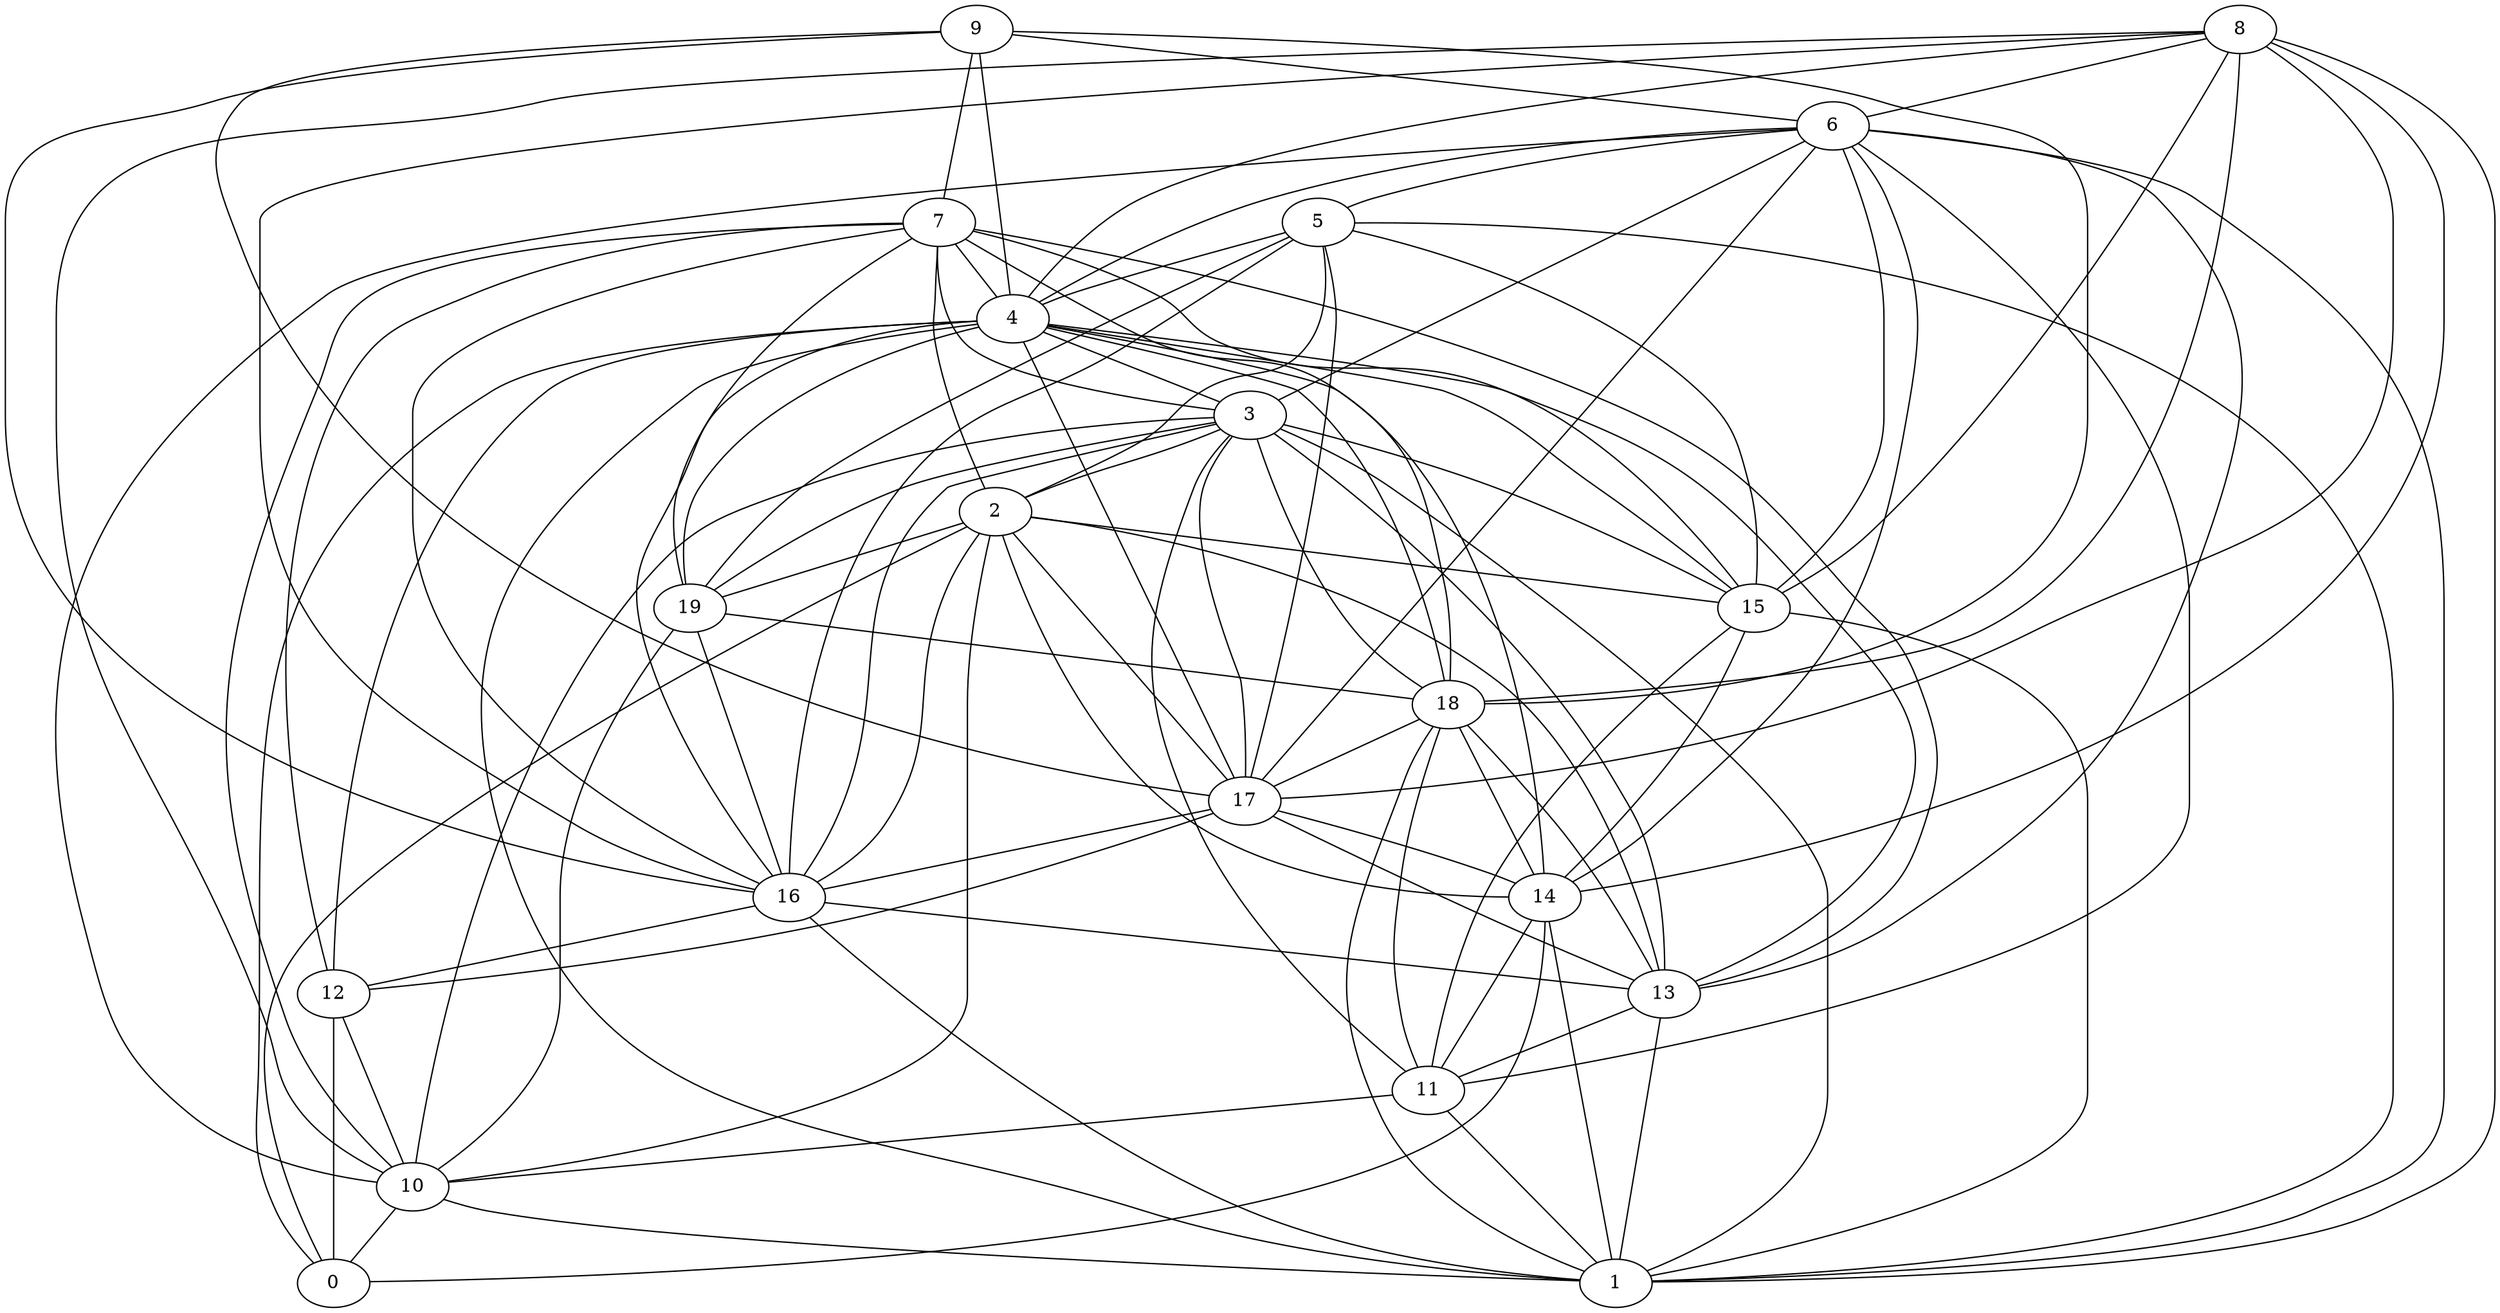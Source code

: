 digraph GG_graph {

subgraph G_graph {
edge [color = black]
"12" -> "0" [dir = none]
"3" -> "17" [dir = none]
"3" -> "13" [dir = none]
"16" -> "13" [dir = none]
"5" -> "17" [dir = none]
"5" -> "1" [dir = none]
"5" -> "16" [dir = none]
"10" -> "1" [dir = none]
"19" -> "16" [dir = none]
"6" -> "11" [dir = none]
"6" -> "14" [dir = none]
"6" -> "10" [dir = none]
"8" -> "4" [dir = none]
"8" -> "18" [dir = none]
"7" -> "4" [dir = none]
"7" -> "10" [dir = none]
"7" -> "16" [dir = none]
"7" -> "19" [dir = none]
"7" -> "2" [dir = none]
"17" -> "14" [dir = none]
"17" -> "16" [dir = none]
"17" -> "12" [dir = none]
"9" -> "18" [dir = none]
"9" -> "4" [dir = none]
"18" -> "14" [dir = none]
"18" -> "1" [dir = none]
"11" -> "10" [dir = none]
"15" -> "1" [dir = none]
"13" -> "11" [dir = none]
"4" -> "12" [dir = none]
"4" -> "14" [dir = none]
"4" -> "13" [dir = none]
"4" -> "3" [dir = none]
"4" -> "18" [dir = none]
"4" -> "1" [dir = none]
"2" -> "16" [dir = none]
"2" -> "15" [dir = none]
"2" -> "0" [dir = none]
"4" -> "15" [dir = none]
"3" -> "18" [dir = none]
"3" -> "15" [dir = none]
"4" -> "17" [dir = none]
"11" -> "1" [dir = none]
"6" -> "5" [dir = none]
"3" -> "10" [dir = none]
"5" -> "19" [dir = none]
"3" -> "19" [dir = none]
"14" -> "1" [dir = none]
"15" -> "11" [dir = none]
"4" -> "16" [dir = none]
"17" -> "13" [dir = none]
"18" -> "13" [dir = none]
"19" -> "10" [dir = none]
"3" -> "1" [dir = none]
"3" -> "11" [dir = none]
"7" -> "13" [dir = none]
"4" -> "19" [dir = none]
"12" -> "10" [dir = none]
"16" -> "1" [dir = none]
"9" -> "6" [dir = none]
"7" -> "12" [dir = none]
"14" -> "11" [dir = none]
"13" -> "1" [dir = none]
"2" -> "10" [dir = none]
"14" -> "0" [dir = none]
"8" -> "10" [dir = none]
"7" -> "15" [dir = none]
"9" -> "17" [dir = none]
"5" -> "4" [dir = none]
"18" -> "11" [dir = none]
"8" -> "17" [dir = none]
"4" -> "0" [dir = none]
"8" -> "1" [dir = none]
"5" -> "15" [dir = none]
"18" -> "17" [dir = none]
"19" -> "18" [dir = none]
"8" -> "6" [dir = none]
"9" -> "16" [dir = none]
"16" -> "12" [dir = none]
"8" -> "16" [dir = none]
"15" -> "14" [dir = none]
"6" -> "17" [dir = none]
"2" -> "14" [dir = none]
"2" -> "13" [dir = none]
"6" -> "13" [dir = none]
"8" -> "15" [dir = none]
"7" -> "3" [dir = none]
"3" -> "16" [dir = none]
"10" -> "0" [dir = none]
"3" -> "2" [dir = none]
"2" -> "17" [dir = none]
"2" -> "19" [dir = none]
"6" -> "4" [dir = none]
"6" -> "3" [dir = none]
"5" -> "2" [dir = none]
"7" -> "18" [dir = none]
"6" -> "15" [dir = none]
"6" -> "1" [dir = none]
"8" -> "14" [dir = none]
"9" -> "7" [dir = none]
}

}
